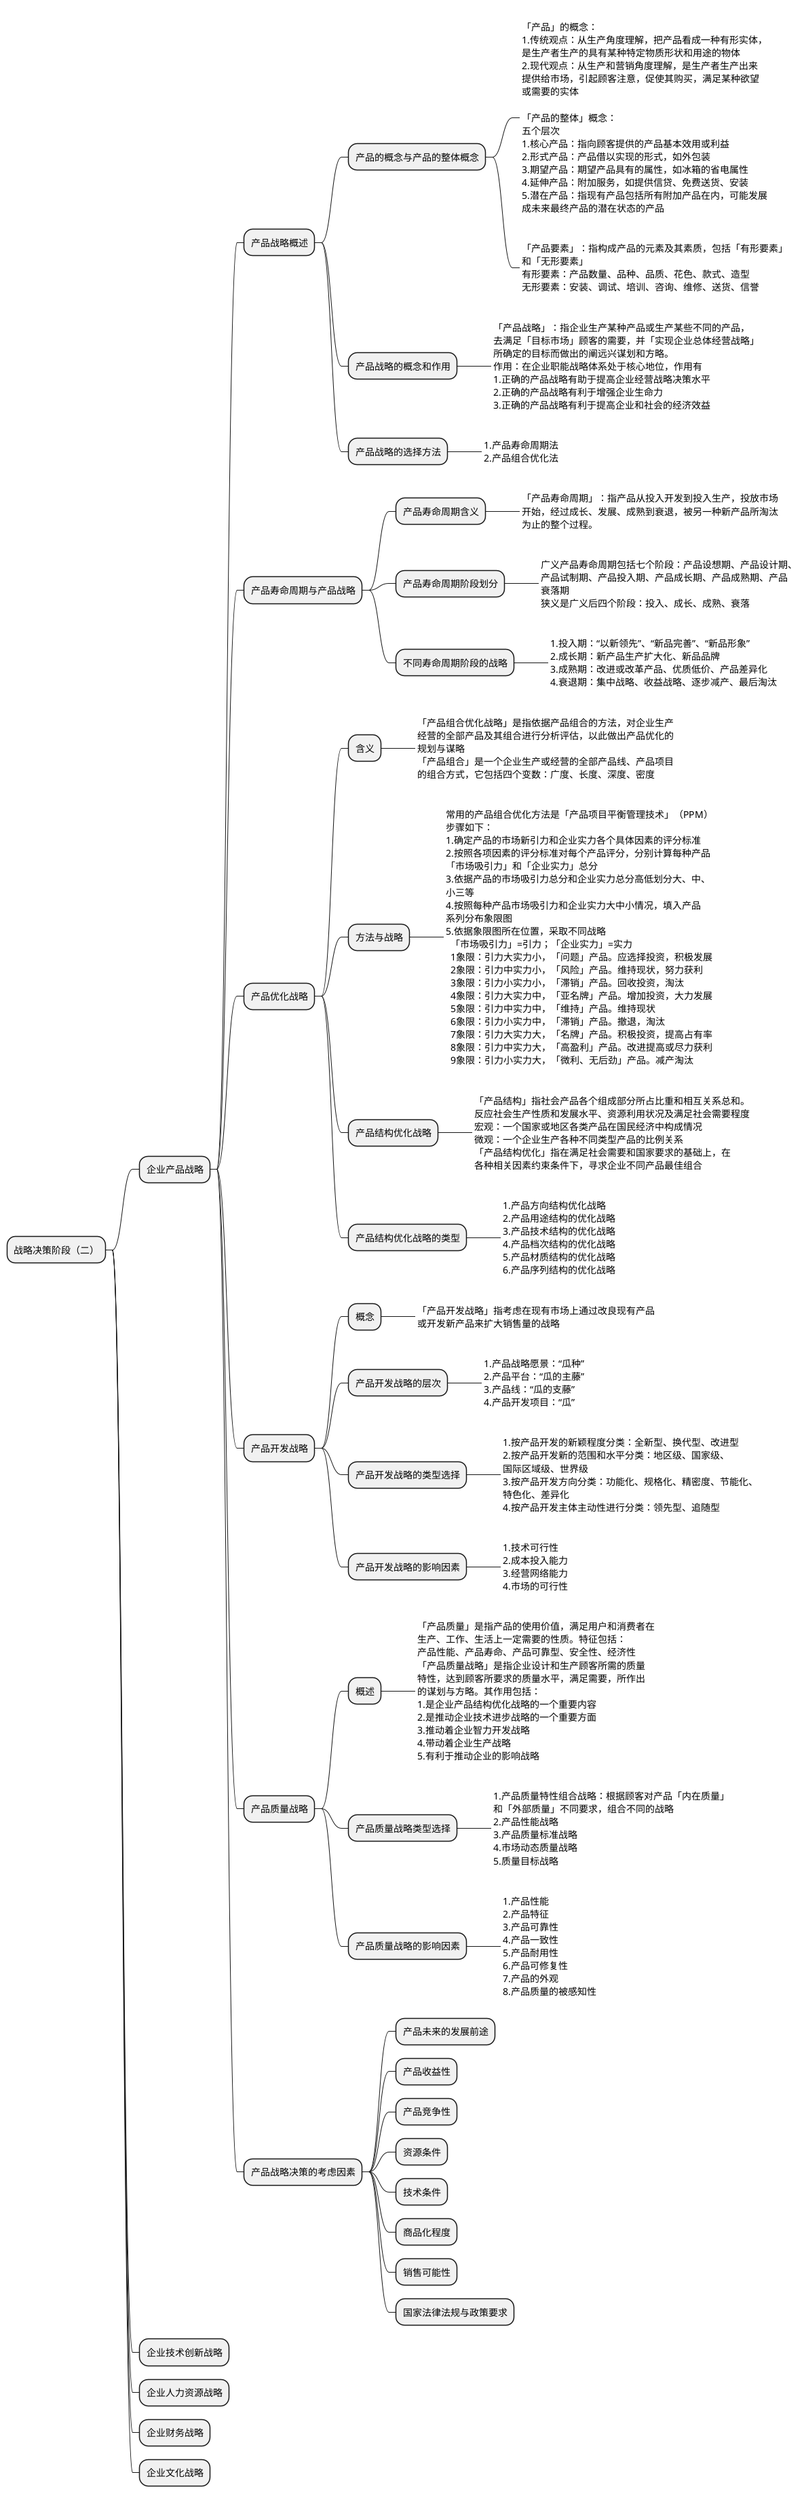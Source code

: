 @startmindmap

* 战略决策阶段（二）

** 企业产品战略
*** 产品战略概述
**** 产品的概念与产品的整体概念
*****_:
「产品」的概念：
1.传统观点：从生产角度理解，把产品看成一种有形实体，
是生产者生产的具有某种特定物质形状和用途的物体
2.现代观点：从生产和营销角度理解，是生产者生产出来
提供给市场，引起顾客注意，促使其购买，满足某种欲望
或需要的实体

「产品的整体」概念：
五个层次
1.核心产品：指向顾客提供的产品基本效用或利益
2.形式产品：产品借以实现的形式，如外包装
3.期望产品：期望产品具有的属性，如冰箱的省电属性
4.延伸产品：附加服务，如提供信贷、免费送货、安装
5.潜在产品：指现有产品包括所有附加产品在内，可能发展
成未来最终产品的潜在状态的产品
;
*****_:
「产品要素」：指构成产品的元素及其素质，包括「有形要素」
和「无形要素」
有形要素：产品数量、品种、品质、花色、款式、造型
无形要素：安装、调试、培训、咨询、维修、送货、信誉
;
**** 产品战略的概念和作用
*****_:
「产品战略」：指企业生产某种产品或生产某些不同的产品，
去满足「目标市场」顾客的需要，并「实现企业总体经营战略」
所确定的目标而做出的阐远兴谋划和方略。
作用：在企业职能战略体系处于核心地位，作用有
1.正确的产品战略有助于提高企业经营战略决策水平
2.正确的产品战略有利于增强企业生命力
3.正确的产品战略有利于提高企业和社会的经济效益
;
**** 产品战略的选择方法
*****_:
1.产品寿命周期法
2.产品组合优化法
;
*** 产品寿命周期与产品战略
**** 产品寿命周期含义
*****_:
「产品寿命周期」：指产品从投入开发到投入生产，投放市场
开始，经过成长、发展、成熟到衰退，被另一种新产品所淘汰
为止的整个过程。
;
**** 产品寿命周期阶段划分
*****_:
广义产品寿命周期包括七个阶段：产品设想期、产品设计期、
产品试制期、产品投入期、产品成长期、产品成熟期、产品
衰落期
狭义是广义后四个阶段：投入、成长、成熟、衰落
;
**** 不同寿命周期阶段的战略
*****_:
1.投入期：“以新领先”、“新品完善”、“新品形象”
2.成长期：新产品生产扩大化、新品品牌
3.成熟期：改进或改革产品、优质低价、产品差异化
4.衰退期：集中战略、收益战略、逐步减产、最后淘汰
;
*** 产品优化战略
**** 含义
*****_:
「产品组合优化战略」是指依据产品组合的方法，对企业生产
经营的全部产品及其组合进行分析评估，以此做出产品优化的
规划与谋略
「产品组合」是一个企业生产或经营的全部产品线、产品项目
的组合方式，它包括四个变数：广度、长度、深度、密度
;
**** 方法与战略
*****_:
常用的产品组合优化方法是「产品项目平衡管理技术」（PPM）
步骤如下：
1.确定产品的市场新引力和企业实力各个具体因素的评分标准
2.按照各项因素的评分标准对每个产品评分，分别计算每种产品
「市场吸引力」和「企业实力」总分
3.依据产品的市场吸引力总分和企业实力总分高低划分大、中、
小三等
4.按照每种产品市场吸引力和企业实力大中小情况，填入产品
系列分布象限图
5.依据象限图所在位置，采取不同战略
  「市场吸引力」=引力；「企业实力」=实力
  1象限：引力大实力小，「问题」产品。应选择投资，积极发展
  2象限：引力中实力小，「风险」产品。维持现状，努力获利
  3象限：引力小实力小，「滞销」产品。回收投资，淘汰
  4象限：引力大实力中，「亚名牌」产品。增加投资，大力发展
  5象限：引力中实力中，「维持」产品。维持现状
  6象限：引力小实力中，「滞销」产品。撤退，淘汰
  7象限：引力大实力大，「名牌」产品。积极投资，提高占有率
  8象限：引力中实力大，「高盈利」产品。改进提高或尽力获利
  9象限：引力小实力大，「微利、无后劲」产品。减产淘汰
;
**** 产品结构优化战略
*****_:
「产品结构」指社会产品各个组成部分所占比重和相互关系总和。
反应社会生产性质和发展水平、资源利用状况及满足社会需要程度
宏观：一个国家或地区各类产品在国民经济中构成情况
微观：一个企业生产各种不同类型产品的比例关系
「产品结构优化」指在满足社会需要和国家要求的基础上，在
各种相关因素约束条件下，寻求企业不同产品最佳组合
;
**** 产品结构优化战略的类型
*****_:
1.产品方向结构优化战略
2.产品用途结构的优化战略
3.产品技术结构的优化战略
4.产品档次结构的优化战略
5.产品材质结构的优化战略
6.产品序列结构的优化战略
;
*** 产品开发战略
**** 概念
*****_:
「产品开发战略」指考虑在现有市场上通过改良现有产品
或开发新产品来扩大销售量的战略
;
**** 产品开发战略的层次
*****_:
1.产品战略愿景：“瓜种”
2.产品平台：“瓜的主藤”
3.产品线：“瓜的支藤”
4.产品开发项目：“瓜”
;
**** 产品开发战略的类型选择
*****_:
1.按产品开发的新颖程度分类：全新型、换代型、改进型
2.按产品开发新的范围和水平分类：地区级、国家级、
国际区域级、世界级
3.按产品开发方向分类：功能化、规格化、精密度、节能化、
特色化、差异化
4.按产品开发主体主动性进行分类：领先型、追随型
;
**** 产品开发战略的影响因素
*****_:
1.技术可行性
2.成本投入能力
3.经营网络能力
4.市场的可行性
;
*** 产品质量战略
**** 概述
*****_:
「产品质量」是指产品的使用价值，满足用户和消费者在
生产、工作、生活上一定需要的性质。特征包括：
产品性能、产品寿命、产品可靠型、安全性、经济性
「产品质量战略」是指企业设计和生产顾客所需的质量
特性，达到顾客所要求的质量水平，满足需要，所作出
的谋划与方略。其作用包括：
1.是企业产品结构优化战略的一个重要内容
2.是推动企业技术进步战略的一个重要方面
3.推动着企业智力开发战略
4.带动着企业生产战略
5.有利于推动企业的影响战略
;
**** 产品质量战略类型选择
*****_:
1.产品质量特性组合战略：根据顾客对产品「内在质量」
和「外部质量」不同要求，组合不同的战略
2.产品性能战略
3.产品质量标准战略
4.市场动态质量战略
5.质量目标战略
;
**** 产品质量战略的影响因素
*****_:
1.产品性能
2.产品特征
3.产品可靠性
4.产品一致性
5.产品耐用性
6.产品可修复性
7.产品的外观
8.产品质量的被感知性
;
*** 产品战略决策的考虑因素
**** 产品未来的发展前途
**** 产品收益性
**** 产品竞争性
**** 资源条件
**** 技术条件
**** 商品化程度
**** 销售可能性
**** 国家法律法规与政策要求

** 企业技术创新战略

** 企业人力资源战略

** 企业财务战略

** 企业文化战略

@endmindmap